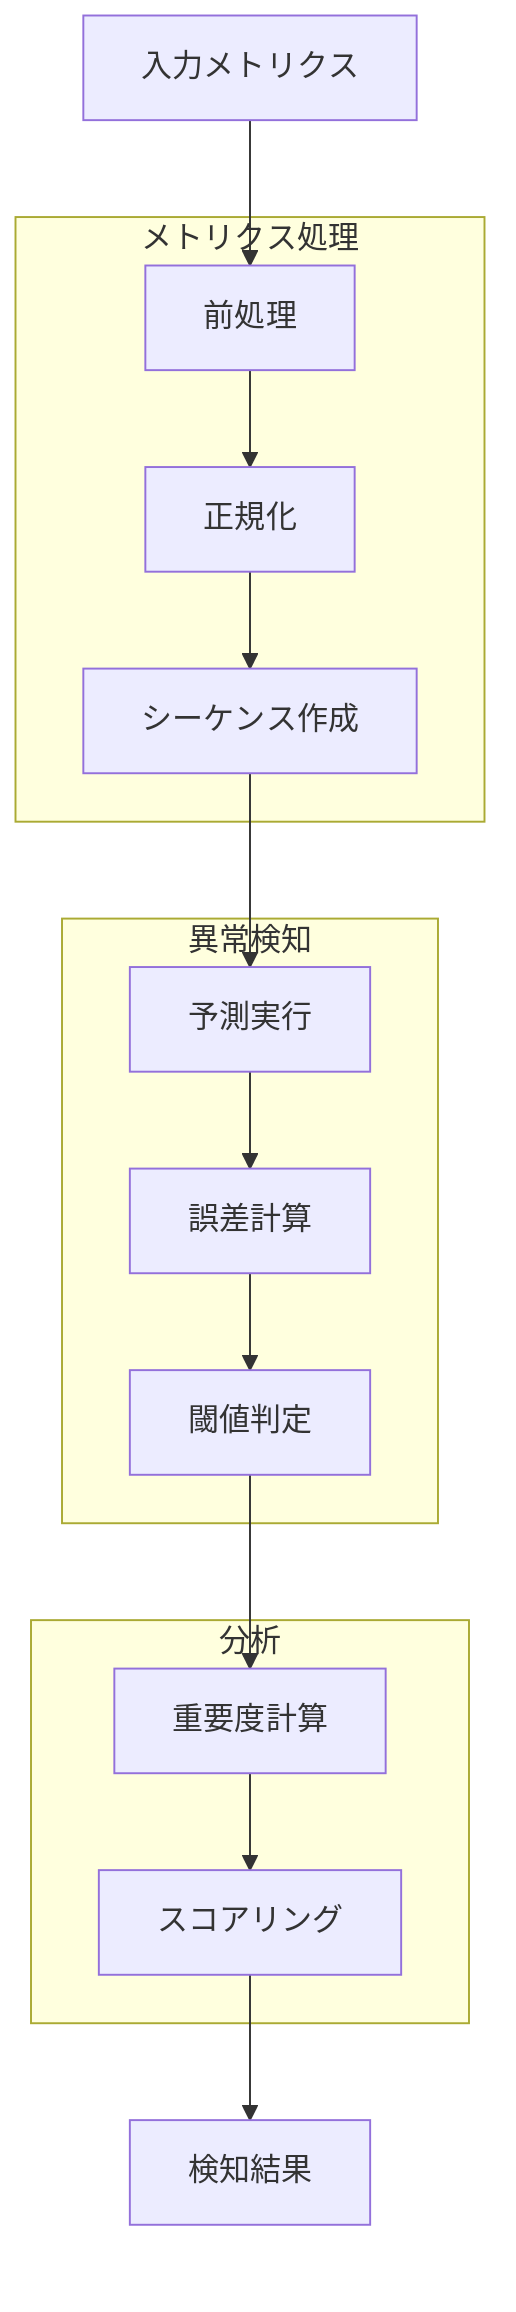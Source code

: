 flowchart TB
    Start[入力メトリクス] --> Preprocess[前処理]
    
    subgraph Processing[メトリクス処理]
        Preprocess --> Normalize[正規化]
        Normalize --> Sequence[シーケンス作成]
    end
    
    subgraph Detection[異常検知]
        Sequence --> Predict[予測実行]
        Predict --> Error[誤差計算]
        Error --> Threshold[閾値判定]
    end
    
    subgraph Analysis[分析]
        Threshold --> Calculate[重要度計算]
        Calculate --> Score[スコアリング]
    end
    
    Score --> Result[検知結果]